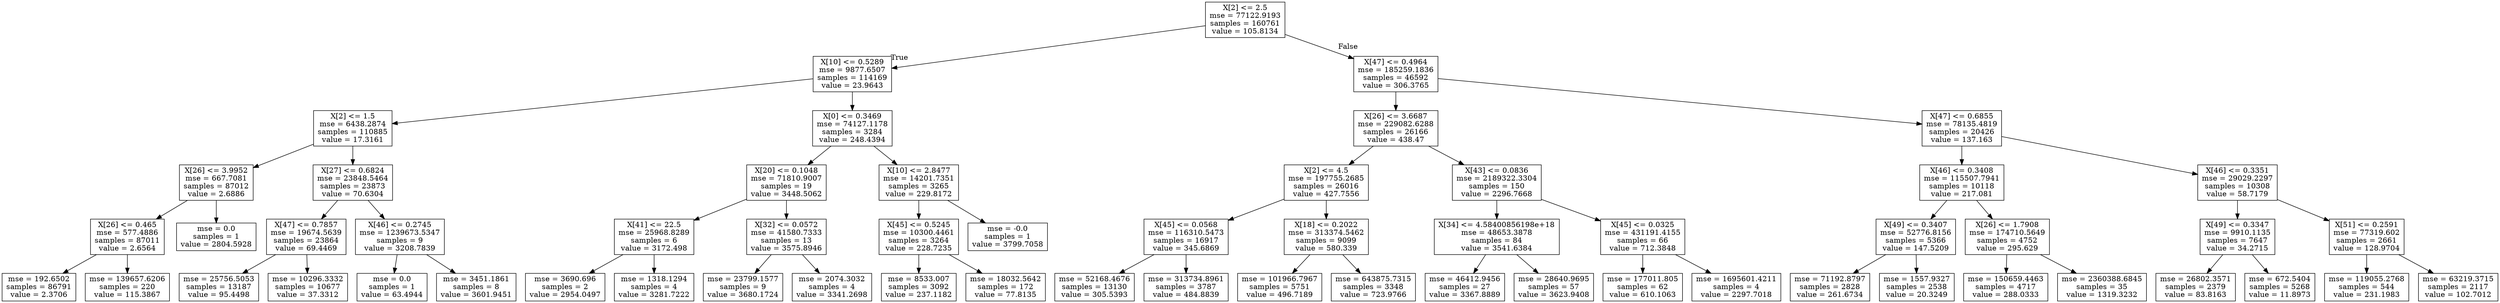 digraph Tree {
node [shape=box] ;
0 [label="X[2] <= 2.5\nmse = 77122.9193\nsamples = 160761\nvalue = 105.8134"] ;
1 [label="X[10] <= 0.5289\nmse = 9877.6507\nsamples = 114169\nvalue = 23.9643"] ;
0 -> 1 [labeldistance=2.5, labelangle=45, headlabel="True"] ;
2 [label="X[2] <= 1.5\nmse = 6438.2874\nsamples = 110885\nvalue = 17.3161"] ;
1 -> 2 ;
3 [label="X[26] <= 3.9952\nmse = 667.7081\nsamples = 87012\nvalue = 2.6886"] ;
2 -> 3 ;
4 [label="X[26] <= 0.465\nmse = 577.4886\nsamples = 87011\nvalue = 2.6564"] ;
3 -> 4 ;
5 [label="mse = 192.6502\nsamples = 86791\nvalue = 2.3706"] ;
4 -> 5 ;
6 [label="mse = 139657.6206\nsamples = 220\nvalue = 115.3867"] ;
4 -> 6 ;
7 [label="mse = 0.0\nsamples = 1\nvalue = 2804.5928"] ;
3 -> 7 ;
8 [label="X[27] <= 0.6824\nmse = 23848.5464\nsamples = 23873\nvalue = 70.6304"] ;
2 -> 8 ;
9 [label="X[47] <= 0.7857\nmse = 19674.5639\nsamples = 23864\nvalue = 69.4469"] ;
8 -> 9 ;
10 [label="mse = 25756.5053\nsamples = 13187\nvalue = 95.4498"] ;
9 -> 10 ;
11 [label="mse = 10296.3332\nsamples = 10677\nvalue = 37.3312"] ;
9 -> 11 ;
12 [label="X[46] <= 0.2745\nmse = 1239673.5347\nsamples = 9\nvalue = 3208.7839"] ;
8 -> 12 ;
13 [label="mse = 0.0\nsamples = 1\nvalue = 63.4944"] ;
12 -> 13 ;
14 [label="mse = 3451.1861\nsamples = 8\nvalue = 3601.9451"] ;
12 -> 14 ;
15 [label="X[0] <= 0.3469\nmse = 74127.1178\nsamples = 3284\nvalue = 248.4394"] ;
1 -> 15 ;
16 [label="X[20] <= 0.1048\nmse = 71810.9007\nsamples = 19\nvalue = 3448.5062"] ;
15 -> 16 ;
17 [label="X[41] <= 22.5\nmse = 25968.8289\nsamples = 6\nvalue = 3172.498"] ;
16 -> 17 ;
18 [label="mse = 3690.696\nsamples = 2\nvalue = 2954.0497"] ;
17 -> 18 ;
19 [label="mse = 1318.1294\nsamples = 4\nvalue = 3281.7222"] ;
17 -> 19 ;
20 [label="X[32] <= 0.0572\nmse = 41580.7333\nsamples = 13\nvalue = 3575.8946"] ;
16 -> 20 ;
21 [label="mse = 23799.1577\nsamples = 9\nvalue = 3680.1724"] ;
20 -> 21 ;
22 [label="mse = 2074.3032\nsamples = 4\nvalue = 3341.2698"] ;
20 -> 22 ;
23 [label="X[10] <= 2.8477\nmse = 14201.7351\nsamples = 3265\nvalue = 229.8172"] ;
15 -> 23 ;
24 [label="X[45] <= 0.5245\nmse = 10300.4461\nsamples = 3264\nvalue = 228.7235"] ;
23 -> 24 ;
25 [label="mse = 8533.007\nsamples = 3092\nvalue = 237.1182"] ;
24 -> 25 ;
26 [label="mse = 18032.5642\nsamples = 172\nvalue = 77.8135"] ;
24 -> 26 ;
27 [label="mse = -0.0\nsamples = 1\nvalue = 3799.7058"] ;
23 -> 27 ;
28 [label="X[47] <= 0.4964\nmse = 185259.1836\nsamples = 46592\nvalue = 306.3765"] ;
0 -> 28 [labeldistance=2.5, labelangle=-45, headlabel="False"] ;
29 [label="X[26] <= 3.6687\nmse = 229082.6288\nsamples = 26166\nvalue = 438.47"] ;
28 -> 29 ;
30 [label="X[2] <= 4.5\nmse = 197755.2685\nsamples = 26016\nvalue = 427.7556"] ;
29 -> 30 ;
31 [label="X[45] <= 0.0568\nmse = 116310.5473\nsamples = 16917\nvalue = 345.6869"] ;
30 -> 31 ;
32 [label="mse = 52168.4676\nsamples = 13130\nvalue = 305.5393"] ;
31 -> 32 ;
33 [label="mse = 313734.8961\nsamples = 3787\nvalue = 484.8839"] ;
31 -> 33 ;
34 [label="X[18] <= 0.2022\nmse = 313374.5462\nsamples = 9099\nvalue = 580.339"] ;
30 -> 34 ;
35 [label="mse = 101966.7967\nsamples = 5751\nvalue = 496.7189"] ;
34 -> 35 ;
36 [label="mse = 643875.7315\nsamples = 3348\nvalue = 723.9766"] ;
34 -> 36 ;
37 [label="X[43] <= 0.0836\nmse = 2189322.3304\nsamples = 150\nvalue = 2296.7668"] ;
29 -> 37 ;
38 [label="X[34] <= 4.58400856198e+18\nmse = 48653.3878\nsamples = 84\nvalue = 3541.6384"] ;
37 -> 38 ;
39 [label="mse = 46412.9456\nsamples = 27\nvalue = 3367.8889"] ;
38 -> 39 ;
40 [label="mse = 28640.9695\nsamples = 57\nvalue = 3623.9408"] ;
38 -> 40 ;
41 [label="X[45] <= 0.0325\nmse = 431191.4155\nsamples = 66\nvalue = 712.3848"] ;
37 -> 41 ;
42 [label="mse = 177011.805\nsamples = 62\nvalue = 610.1063"] ;
41 -> 42 ;
43 [label="mse = 1695601.4211\nsamples = 4\nvalue = 2297.7018"] ;
41 -> 43 ;
44 [label="X[47] <= 0.6855\nmse = 78135.4819\nsamples = 20426\nvalue = 137.163"] ;
28 -> 44 ;
45 [label="X[46] <= 0.3408\nmse = 115507.7941\nsamples = 10118\nvalue = 217.081"] ;
44 -> 45 ;
46 [label="X[49] <= 0.3407\nmse = 52776.8156\nsamples = 5366\nvalue = 147.5209"] ;
45 -> 46 ;
47 [label="mse = 71192.8797\nsamples = 2828\nvalue = 261.6734"] ;
46 -> 47 ;
48 [label="mse = 1557.9327\nsamples = 2538\nvalue = 20.3249"] ;
46 -> 48 ;
49 [label="X[26] <= 1.7908\nmse = 174710.5649\nsamples = 4752\nvalue = 295.629"] ;
45 -> 49 ;
50 [label="mse = 150659.4463\nsamples = 4717\nvalue = 288.0333"] ;
49 -> 50 ;
51 [label="mse = 2360388.6845\nsamples = 35\nvalue = 1319.3232"] ;
49 -> 51 ;
52 [label="X[46] <= 0.3351\nmse = 29029.2297\nsamples = 10308\nvalue = 58.7179"] ;
44 -> 52 ;
53 [label="X[49] <= 0.3347\nmse = 9910.1135\nsamples = 7647\nvalue = 34.2715"] ;
52 -> 53 ;
54 [label="mse = 26802.3571\nsamples = 2379\nvalue = 83.8163"] ;
53 -> 54 ;
55 [label="mse = 672.5404\nsamples = 5268\nvalue = 11.8973"] ;
53 -> 55 ;
56 [label="X[51] <= 0.2591\nmse = 77319.602\nsamples = 2661\nvalue = 128.9704"] ;
52 -> 56 ;
57 [label="mse = 119055.2768\nsamples = 544\nvalue = 231.1983"] ;
56 -> 57 ;
58 [label="mse = 63219.3715\nsamples = 2117\nvalue = 102.7012"] ;
56 -> 58 ;
}